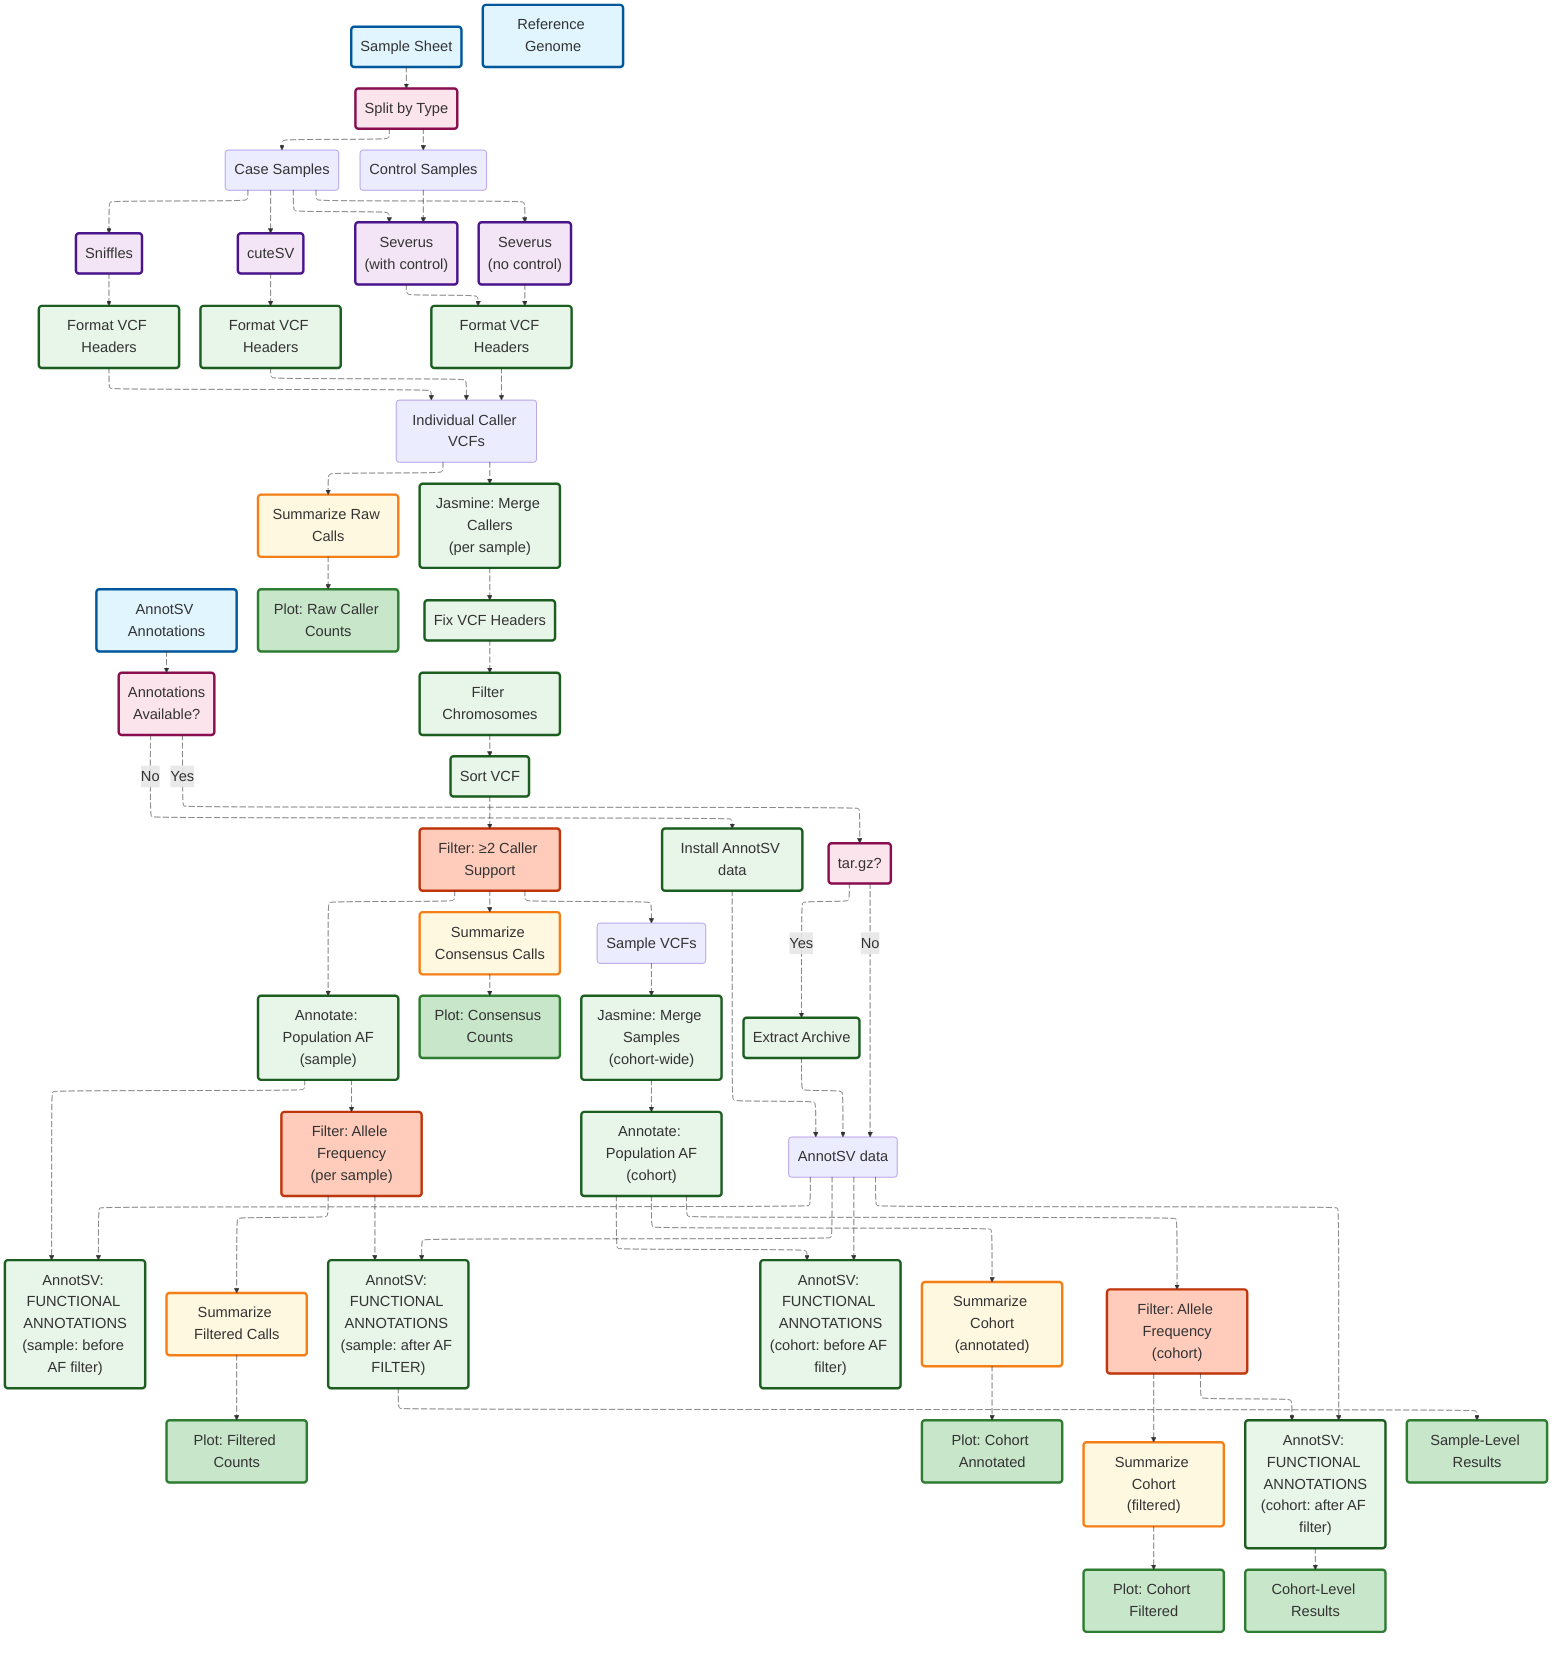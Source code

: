 ---
config:
  layout: elk
  themeVariables:
    background: white
    fontSize: 24px
    padding: 50px
    fontFamily: 'Helvetica'
    primaryTextColor: '#000000'
---
flowchart TB
    INPUT_SAMPLE["Sample Sheet"] L_INPUT_SAMPLE_SPLIT_0@--> SPLIT["Split by Type"]
    INPUT_ANNOT["AnnotSV Annotations"] L_INPUT_ANNOT_ANNOT_SETUP_0@--> ANNOT_SETUP["Annotations<br>Available?"]
    SPLIT L_SPLIT_CASES_0@--> CASES["Case Samples"] & CONTROLS["Control Samples"]
    CASES L_CASES_SNIFFLES_0@--> SNIFFLES["Sniffles"] & CUTESV["cuteSV"] & SEVERUS_CTRL["Severus<br>(with control)"] & SEVERUS_NO["Severus<br>(no control)"]
    CONTROLS L_CONTROLS_SEVERUS_CTRL_0@--> SEVERUS_CTRL
    SNIFFLES L_SNIFFLES_FMT1_0@--> FMT1["Format VCF Headers"]
    CUTESV L_CUTESV_FMT2_0@--> FMT2["Format VCF Headers"]
    SEVERUS_CTRL L_SEVERUS_CTRL_FMT3_0@--> FMT3["Format VCF Headers"]
    SEVERUS_NO L_SEVERUS_NO_FMT3_0@--> FMT3
    FMT1 L_FMT1_RAW_VCFS_0@--> RAW_VCFS["Individual Caller VCFs"]
    FMT2 L_FMT2_RAW_VCFS_0@--> RAW_VCFS
    FMT3 L_FMT3_RAW_VCFS_0@--> RAW_VCFS
    RAW_VCFS L_RAW_VCFS_SUM_RAW_0@--> SUM_RAW["Summarize Raw Calls"] & JASMINE_SAMPLE["Jasmine: Merge Callers<br>(per sample)"]
    SUM_RAW L_SUM_RAW_PLOT_RAW_0@--> PLOT_RAW["Plot: Raw Caller Counts"]
    JASMINE_SAMPLE L_JASMINE_SAMPLE_FIX_HDR_0@--> FIX_HDR["Fix VCF Headers"]
    FIX_HDR L_FIX_HDR_FILTER_CHR_0@--> FILTER_CHR["Filter Chromosomes"]
    FILTER_CHR L_FILTER_CHR_SORT1_0@--> SORT1["Sort VCF"]
    SORT1 L_SORT1_SUPPORT_FILTER_0@--> SUPPORT_FILTER["Filter: ≥2 Caller Support"]
    SUPPORT_FILTER L_SUPPORT_FILTER_SUM_CONSENSUS_0@--> SUM_CONSENSUS["Summarize Consensus Calls"] & SVDB_SAMPLE["Annotate: Population AF<br>(sample)"] & COLLECT["Sample VCFs"]
    SUM_CONSENSUS L_SUM_CONSENSUS_PLOT_CONS_0@--> PLOT_CONS["Plot: Consensus Counts"]
    SVDB_SAMPLE L_SVDB_SAMPLE_ANNOT_SAMPLE_RAW_0@--> ANNOT_SAMPLE_RAW["AnnotSV: FUNCTIONAL ANNOTATIONS<br>(sample: before AF filter)"] & AF_SAMPLE["Filter: Allele Frequency<br>(per sample)"]
    AF_SAMPLE L_AF_SAMPLE_SUM_FILT_0@--> SUM_FILT["Summarize Filtered Calls"] & ANNOT_SAMPLE_FINAL["AnnotSV: FUNCTIONAL ANNOTATIONS <br>(sample: after AF FILTER)"]
    SUM_FILT L_SUM_FILT_PLOT_FILT_0@--> PLOT_FILT["Plot: Filtered Counts"]
    COLLECT L_COLLECT_JASMINE_COHORT_0@--> JASMINE_COHORT["Jasmine: Merge Samples<br>(cohort-wide)"]
    JASMINE_COHORT L_JASMINE_COHORT_SVDB_COHORT_0@--> SVDB_COHORT["Annotate: Population AF<br>(cohort)"]
    SVDB_COHORT L_SVDB_COHORT_ANNOT_COHORT_RAW_0@--> ANNOT_COHORT_RAW["AnnotSV: FUNCTIONAL ANNOTATIONS<br>(cohort: before AF filter)"] & SUM_COHORT_RAW["Summarize Cohort<br>(annotated)"] & AF_COHORT["Filter: Allele Frequency<br>(cohort)"]
    SUM_COHORT_RAW L_SUM_COHORT_RAW_PLOT_COHORT_RAW_0@--> PLOT_COHORT_RAW["Plot: Cohort Annotated"]
    AF_COHORT L_AF_COHORT_SUM_COHORT_FILT_0@--> SUM_COHORT_FILT["Summarize Cohort<br>(filtered)"] & ANNOT_COHORT_FINAL["AnnotSV: FUNCTIONAL ANNOTATIONS<br>(cohort: after AF filter)"]
    SUM_COHORT_FILT L_SUM_COHORT_FILT_PLOT_COHORT_FILT_0@--> PLOT_COHORT_FILT["Plot: Cohort Filtered"]
    ANNOT_SETUP L_ANNOT_SETUP_INSTALL_0@-- No --> INSTALL["Install AnnotSV data"]
    ANNOT_SETUP L_ANNOT_SETUP_CHECK_TAR_0@-- Yes --> CHECK_TAR["tar.gz?"]
    CHECK_TAR L_CHECK_TAR_UNTAR_0@-- Yes --> UNTAR["Extract Archive"]
    CHECK_TAR L_CHECK_TAR_ANNOT_DB_0@-- No --> ANNOT_DB["AnnotSV data"]
    INSTALL L_INSTALL_ANNOT_DB_0@--> ANNOT_DB
    UNTAR L_UNTAR_ANNOT_DB_0@--> ANNOT_DB
    ANNOT_DB L_ANNOT_DB_ANNOT_SAMPLE_RAW_0@--> ANNOT_SAMPLE_RAW & ANNOT_SAMPLE_FINAL & ANNOT_COHORT_RAW & ANNOT_COHORT_FINAL
    ANNOT_SAMPLE_FINAL L_ANNOT_SAMPLE_FINAL_OUT_SAMPLE_0@--> OUT_SAMPLE["Sample-Level Results"]
    ANNOT_COHORT_FINAL L_ANNOT_COHORT_FINAL_OUT_COHORT_0@--> OUT_COHORT["Cohort-Level Results"]
    INPUT_REF["Reference Genome"]
    INPUT_SAMPLE@{ shape: rounded}
    SPLIT@{ shape: rounded}
    INPUT_ANNOT@{ shape: rounded}
    ANNOT_SETUP@{ shape: rounded}
    CASES@{ shape: rounded}
    CONTROLS@{ shape: rounded}
    SNIFFLES@{ shape: rounded}
    CUTESV@{ shape: rounded}
    SEVERUS_CTRL@{ shape: rounded}
    SEVERUS_NO@{ shape: rounded}
    FMT1@{ shape: rounded}
    FMT2@{ shape: rounded}
    FMT3@{ shape: rounded}
    RAW_VCFS@{ shape: rounded}
    SUM_RAW@{ shape: rounded}
    JASMINE_SAMPLE@{ shape: rounded}
    PLOT_RAW@{ shape: rounded}
    FIX_HDR@{ shape: rounded}
    FILTER_CHR@{ shape: rounded}
    SORT1@{ shape: rounded}
    SUPPORT_FILTER@{ shape: rounded}
    SUM_CONSENSUS@{ shape: rounded}
    SVDB_SAMPLE@{ shape: rounded}
    COLLECT@{ shape: rounded}
    PLOT_CONS@{ shape: rounded}
    ANNOT_SAMPLE_RAW@{ shape: rounded}
    AF_SAMPLE@{ shape: rounded}
    SUM_FILT@{ shape: rounded}
    ANNOT_SAMPLE_FINAL@{ shape: rounded}
    PLOT_FILT@{ shape: rounded}
    JASMINE_COHORT@{ shape: rounded}
    SVDB_COHORT@{ shape: rounded}
    ANNOT_COHORT_RAW@{ shape: rounded}
    SUM_COHORT_RAW@{ shape: rounded}
    AF_COHORT@{ shape: rounded}
    PLOT_COHORT_RAW@{ shape: rounded}
    SUM_COHORT_FILT@{ shape: rounded}
    ANNOT_COHORT_FINAL@{ shape: rounded}
    PLOT_COHORT_FILT@{ shape: rounded}
    INSTALL@{ shape: rounded}
    CHECK_TAR@{ shape: rounded}
    UNTAR@{ shape: rounded}
    ANNOT_DB@{ shape: rounded}
    OUT_SAMPLE@{ shape: rounded}
    OUT_COHORT@{ shape: rounded}
    INPUT_REF@{ shape: rounded}
     INPUT_SAMPLE:::input
     SPLIT:::decision
     INPUT_ANNOT:::input
     ANNOT_SETUP:::decision
     SNIFFLES:::caller
     CUTESV:::caller
     SEVERUS_CTRL:::caller
     SEVERUS_NO:::caller
     FMT1:::process
     FMT2:::process
     FMT3:::process
     SUM_RAW:::summary
     JASMINE_SAMPLE:::process
     PLOT_RAW:::output
     FIX_HDR:::process
     FILTER_CHR:::process
     SORT1:::process
     SUPPORT_FILTER:::filter
     SUM_CONSENSUS:::summary
     SVDB_SAMPLE:::process
     PLOT_CONS:::output
     ANNOT_SAMPLE_RAW:::process
     AF_SAMPLE:::filter
     SUM_FILT:::summary
     ANNOT_SAMPLE_FINAL:::process
     PLOT_FILT:::output
     JASMINE_COHORT:::process
     SVDB_COHORT:::process
     ANNOT_COHORT_RAW:::process
     SUM_COHORT_RAW:::summary
     AF_COHORT:::filter
     PLOT_COHORT_RAW:::output
     SUM_COHORT_FILT:::summary
     ANNOT_COHORT_FINAL:::process
     PLOT_COHORT_FILT:::output
     INSTALL:::process
     CHECK_TAR:::decision
     UNTAR:::process
     OUT_SAMPLE:::output
     OUT_COHORT:::output
     INPUT_REF:::input
    classDef input fill:#e1f5fe,stroke:#01579b,stroke-width:4px
    classDef caller fill:#f3e5f5,stroke:#4a148c,stroke-width:4px
    classDef process fill:#e8f5e9,stroke:#1b5e20,stroke-width:4px
    classDef filter fill:#ffccbc,stroke:#bf360c,stroke-width:4px
    classDef summary fill:#fff8e1,stroke:#f57f17,stroke-width:4px
    classDef output fill:#c8e6c9,stroke:#2e7d32,stroke-width:4px
    classDef decision fill:#fce4ec,stroke:#880e4f,stroke-width:4px
    L_INPUT_SAMPLE_SPLIT_0@{ animation: slow } 
    L_INPUT_ANNOT_ANNOT_SETUP_0@{ animation: slow } 
    L_SPLIT_CASES_0@{ animation: slow } 
    L_SPLIT_CONTROLS_0@{ animation: slow } 
    L_CASES_SNIFFLES_0@{ animation: slow } 
    L_CASES_CUTESV_0@{ animation: slow } 
    L_CASES_SEVERUS_CTRL_0@{ animation: slow } 
    L_CASES_SEVERUS_NO_0@{ animation: slow } 
    L_CONTROLS_SEVERUS_CTRL_0@{ animation: slow } 
    L_SNIFFLES_FMT1_0@{ animation: slow } 
    L_CUTESV_FMT2_0@{ animation: slow } 
    L_SEVERUS_CTRL_FMT3_0@{ animation: slow } 
    L_SEVERUS_NO_FMT3_0@{ animation: slow } 
    L_FMT1_RAW_VCFS_0@{ animation: slow } 
    L_FMT2_RAW_VCFS_0@{ animation: slow } 
    L_FMT3_RAW_VCFS_0@{ animation: slow } 
    L_RAW_VCFS_SUM_RAW_0@{ animation: slow } 
    L_RAW_VCFS_JASMINE_SAMPLE_0@{ animation: slow } 
    L_SUM_RAW_PLOT_RAW_0@{ animation: slow } 
    L_JASMINE_SAMPLE_FIX_HDR_0@{ animation: slow } 
    L_FIX_HDR_FILTER_CHR_0@{ animation: slow } 
    L_FILTER_CHR_SORT1_0@{ animation: slow } 
    L_SORT1_SUPPORT_FILTER_0@{ animation: slow } 
    L_SUPPORT_FILTER_SUM_CONSENSUS_0@{ animation: slow } 
    L_SUPPORT_FILTER_SVDB_SAMPLE_0@{ animation: slow } 
    L_SUPPORT_FILTER_COLLECT_0@{ animation: slow } 
    L_SUM_CONSENSUS_PLOT_CONS_0@{ animation: slow } 
    L_SVDB_SAMPLE_ANNOT_SAMPLE_RAW_0@{ animation: slow } 
    L_SVDB_SAMPLE_AF_SAMPLE_0@{ animation: slow } 
    L_AF_SAMPLE_SUM_FILT_0@{ animation: slow } 
    L_AF_SAMPLE_ANNOT_SAMPLE_FINAL_0@{ animation: slow } 
    L_SUM_FILT_PLOT_FILT_0@{ animation: slow } 
    L_COLLECT_JASMINE_COHORT_0@{ animation: slow } 
    L_JASMINE_COHORT_SVDB_COHORT_0@{ animation: slow } 
    L_SVDB_COHORT_ANNOT_COHORT_RAW_0@{ animation: slow } 
    L_SVDB_COHORT_SUM_COHORT_RAW_0@{ animation: slow } 
    L_SVDB_COHORT_AF_COHORT_0@{ animation: slow } 
    L_SUM_COHORT_RAW_PLOT_COHORT_RAW_0@{ animation: slow } 
    L_AF_COHORT_SUM_COHORT_FILT_0@{ animation: slow } 
    L_AF_COHORT_ANNOT_COHORT_FINAL_0@{ animation: slow } 
    L_SUM_COHORT_FILT_PLOT_COHORT_FILT_0@{ animation: slow } 
    L_ANNOT_SETUP_INSTALL_0@{ animation: slow } 
    L_ANNOT_SETUP_CHECK_TAR_0@{ animation: slow } 
    L_CHECK_TAR_UNTAR_0@{ animation: slow } 
    L_CHECK_TAR_ANNOT_DB_0@{ animation: slow } 
    L_INSTALL_ANNOT_DB_0@{ animation: slow } 
    L_UNTAR_ANNOT_DB_0@{ animation: slow } 
    L_ANNOT_DB_ANNOT_SAMPLE_RAW_0@{ animation: slow } 
    L_ANNOT_DB_ANNOT_SAMPLE_FINAL_0@{ animation: slow } 
    L_ANNOT_DB_ANNOT_COHORT_RAW_0@{ animation: slow } 
    L_ANNOT_DB_ANNOT_COHORT_FINAL_0@{ animation: slow } 
    L_ANNOT_SAMPLE_FINAL_OUT_SAMPLE_0@{ animation: slow } 
    L_ANNOT_COHORT_FINAL_OUT_COHORT_0@{ animation: slow }